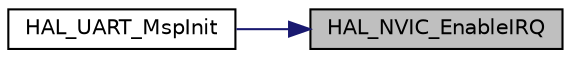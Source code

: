 digraph "HAL_NVIC_EnableIRQ"
{
 // LATEX_PDF_SIZE
  edge [fontname="Helvetica",fontsize="10",labelfontname="Helvetica",labelfontsize="10"];
  node [fontname="Helvetica",fontsize="10",shape=record];
  rankdir="RL";
  Node1 [label="HAL_NVIC_EnableIRQ",height=0.2,width=0.4,color="black", fillcolor="grey75", style="filled", fontcolor="black",tooltip=" "];
  Node1 -> Node2 [dir="back",color="midnightblue",fontsize="10",style="solid",fontname="Helvetica"];
  Node2 [label="HAL_UART_MspInit",height=0.2,width=0.4,color="black", fillcolor="white", style="filled",URL="$group___u_a_r_t___exported___functions___group1.html#ga0e553b32211877322f949b14801bbfa7",tooltip="UART MSP Initialization This function configures the hardware resources used in this example."];
}
